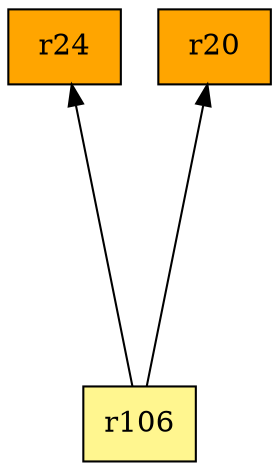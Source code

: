 digraph G {
rankdir=BT;ranksep="2.0";
"r106" [shape=record,fillcolor=khaki1,style=filled,label="{r106}"];
"r24" [shape=record,fillcolor=orange,style=filled,label="{r24}"];
"r20" [shape=record,fillcolor=orange,style=filled,label="{r20}"];
"r106" -> "r20"
"r106" -> "r24"
}